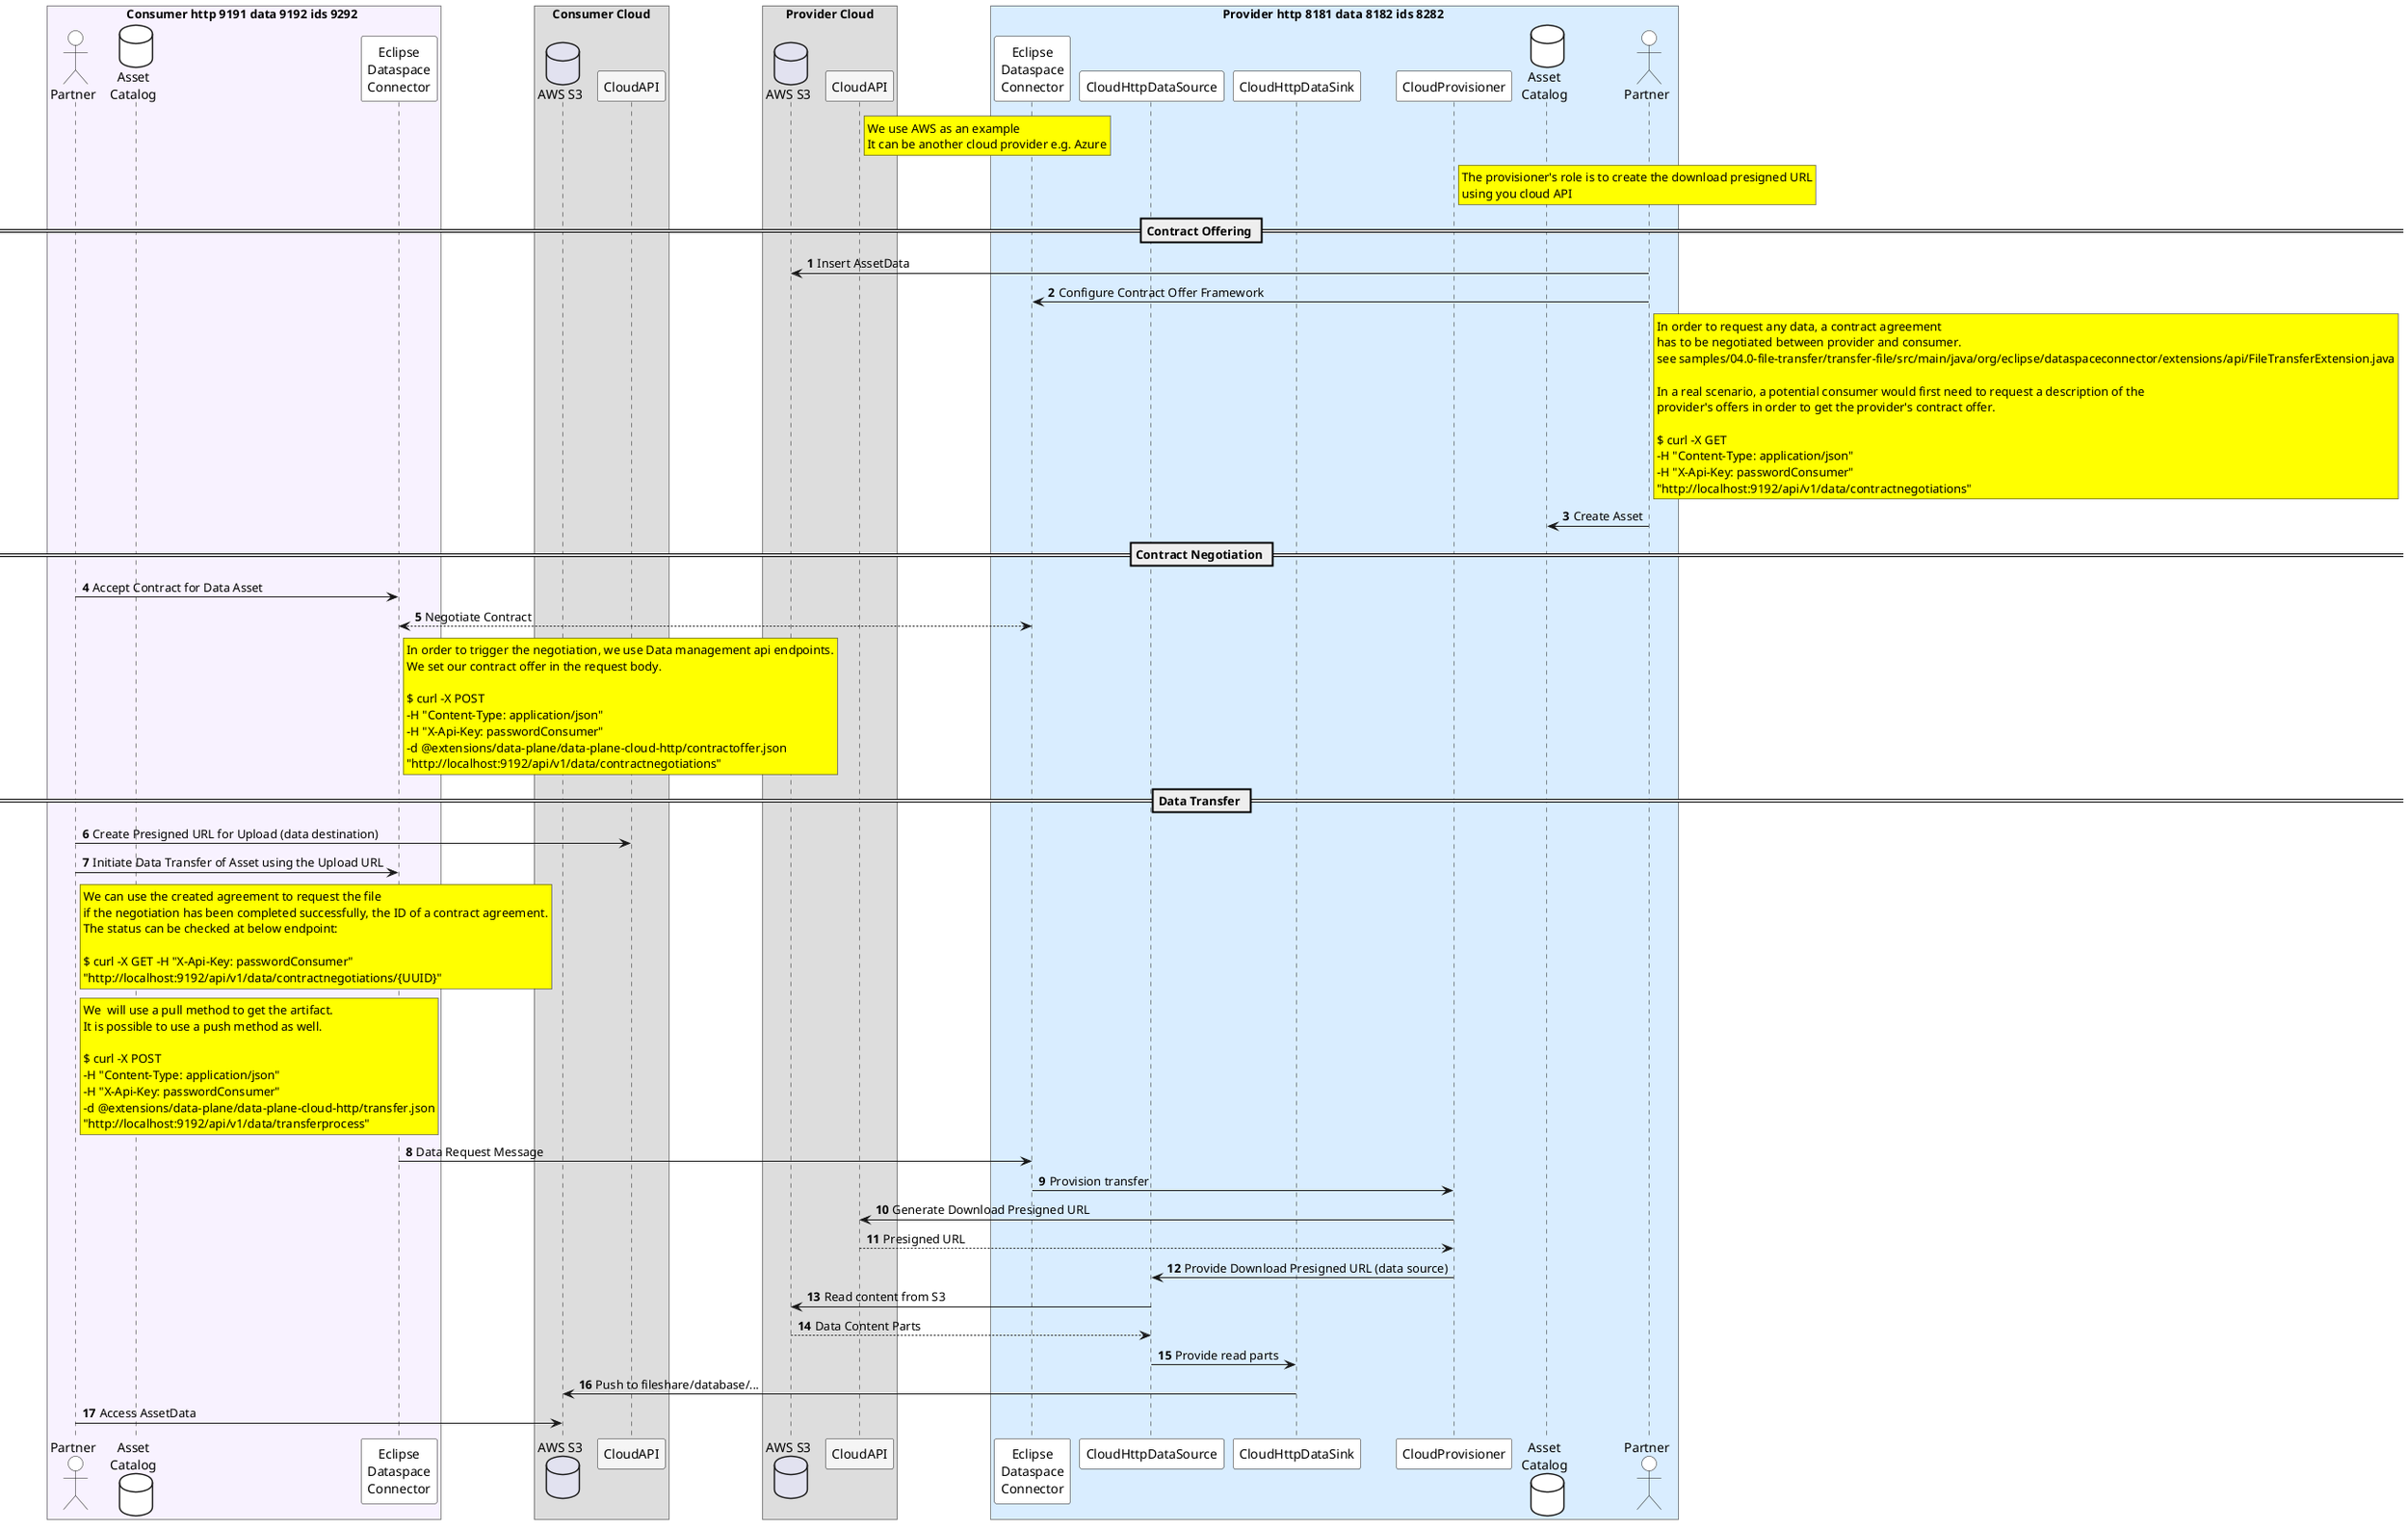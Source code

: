 @startuml

autonumber

skinparam BoxPadding 50

skinParam NoteBackgroundColor WhiteSmoke
skinParam NoteFontColor Black
skinParam ParticipantBackgroundColor WhiteSmoke
skinParam ActorBackgroundColor WhiteSmoke
skinParam AgentBackgroundColor White
skinParam AgentBorderColor SkyBlue
skinparam shadowing false

!define ConsumerColor f8f2ff
!define ProviderColor d9edff
!define WarningColor Business
!define LeadColor Technology

box Consumer http 9191 data 9192 ids 9292 #ConsumerColor
    actor Partner1 as "Partner" #white
    database AssetCatalogConsumer as "Asset\nCatalog" #white
    participant ConnectorConsumer as "Eclipse\nDataspace\nConnector" #white
end box

box "Consumer Cloud"
    database FileShare1 as "AWS S3"
    participant CloudAPI1 as "CloudAPI"
end box

box "Provider Cloud"
    database FileShare2 as "AWS S3"
    participant CloudAPI2 as "CloudAPI"
end box

rnote right CloudAPI2 #yellow
We use AWS as an example
It can be another cloud provider e.g. Azure
end note

box Provider http 8181 data 8182 ids 8282 #ProviderColor
    participant ConnectorProvider as "Eclipse\nDataspace\nConnector" #white
    participant CloudHttpDataSource as "CloudHttpDataSource" #white
    participant CloudHttpDataSink as "CloudHttpDataSink" #white
    participant CloudProvisioner as "CloudProvisioner" #white
    database AssetCatalogProvider as "Asset\nCatalog" #white
    actor Partner2 as "Partner" #white

    rnote right CloudProvisioner #yellow
    The provisioner's role is to create the download presigned URL
    using you cloud API
    end note
end box

== Contract Offering ==

Partner2 -> FileShare2 : Insert AssetData
Partner2 -> ConnectorProvider : Configure Contract Offer Framework
rnote right Partner2 #yellow
In order to request any data, a contract agreement
has to be negotiated between provider and consumer.
see samples/04.0-file-transfer/transfer-file/src/main/java/org/eclipse/dataspaceconnector/extensions/api/FileTransferExtension.java

In a real scenario, a potential consumer would first need to request a description of the
provider's offers in order to get the provider's contract offer.

$ curl -X GET
-H "Content-Type: application/json"
-H "X-Api-Key: passwordConsumer"
"http://localhost:9192/api/v1/data/contractnegotiations"
end note
Partner2 -> AssetCatalogProvider : Create Asset

== Contract Negotiation ==
Partner1 -> ConnectorConsumer : Accept Contract for Data Asset
ConnectorConsumer <--> ConnectorProvider : Negotiate Contract
rnote right ConnectorConsumer #yellow
In order to trigger the negotiation, we use Data management api endpoints.
We set our contract offer in the request body.

$ curl -X POST
-H "Content-Type: application/json"
-H "X-Api-Key: passwordConsumer"
-d @extensions/data-plane/data-plane-cloud-http/contractoffer.json
"http://localhost:9192/api/v1/data/contractnegotiations"
end note
== Data Transfer ==
Partner1 -> CloudAPI1 : Create Presigned URL for Upload (data destination)
Partner1 -> ConnectorConsumer : Initiate Data Transfer of Asset using the Upload URL
rnote right Partner1 #yellow
We can use the created agreement to request the file
if the negotiation has been completed successfully, the ID of a contract agreement.
The status can be checked at below endpoint:

$ curl -X GET -H "X-Api-Key: passwordConsumer"
"http://localhost:9192/api/v1/data/contractnegotiations/{UUID}"
end note

rnote right Partner1 #yellow
We  will use a pull method to get the artifact.
It is possible to use a push method as well.

$ curl -X POST
-H "Content-Type: application/json"
-H "X-Api-Key: passwordConsumer"
-d @extensions/data-plane/data-plane-cloud-http/transfer.json
"http://localhost:9192/api/v1/data/transferprocess"
end note


ConnectorConsumer -> ConnectorProvider : Data Request Message
ConnectorProvider -> CloudProvisioner : Provision transfer
CloudProvisioner -> CloudAPI2 : Generate Download Presigned URL
return Presigned URL
CloudProvisioner -> CloudHttpDataSource : Provide Download Presigned URL (data source)
CloudHttpDataSource -> FileShare2 : Read content from S3
return Data Content Parts
CloudHttpDataSource -> CloudHttpDataSink : Provide read parts
CloudHttpDataSink -> FileShare1  : Push to fileshare/database/...

Partner1 -> FileShare1 : Access AssetData


@enduml